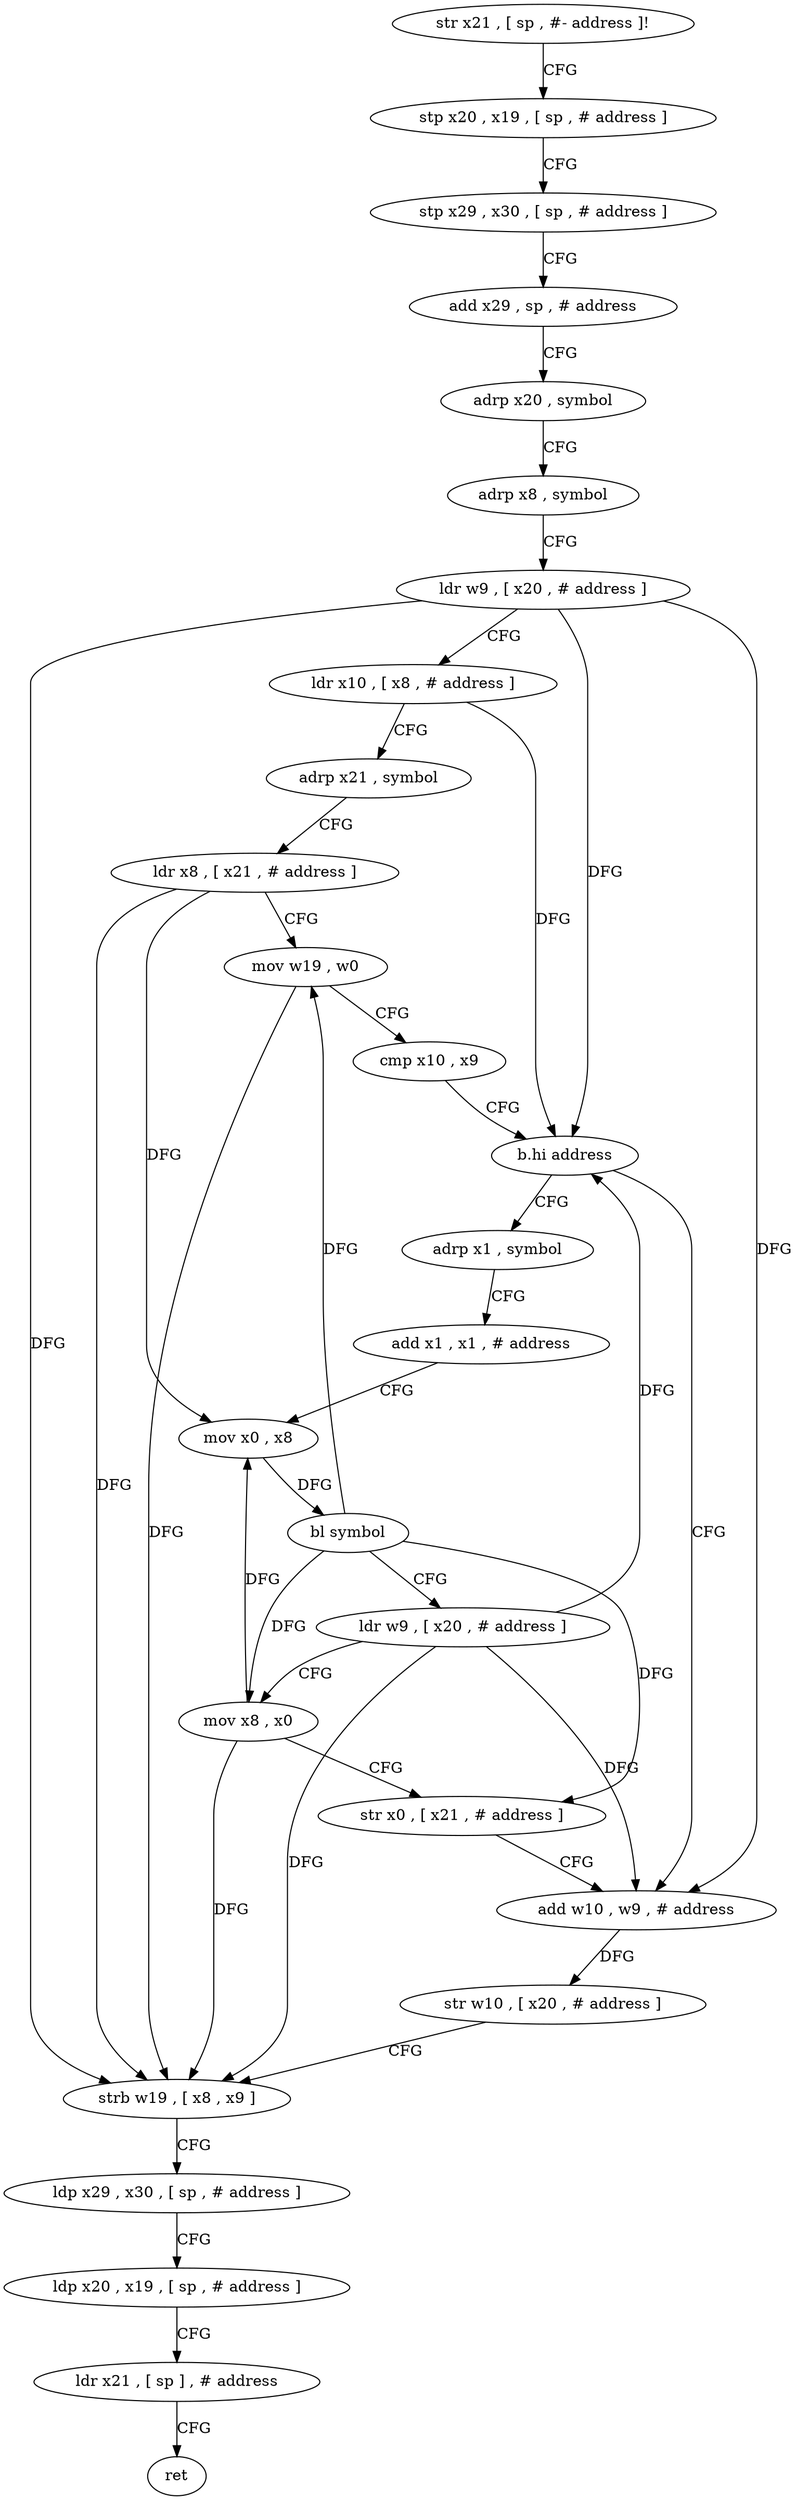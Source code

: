 digraph "func" {
"4213972" [label = "str x21 , [ sp , #- address ]!" ]
"4213976" [label = "stp x20 , x19 , [ sp , # address ]" ]
"4213980" [label = "stp x29 , x30 , [ sp , # address ]" ]
"4213984" [label = "add x29 , sp , # address" ]
"4213988" [label = "adrp x20 , symbol" ]
"4213992" [label = "adrp x8 , symbol" ]
"4213996" [label = "ldr w9 , [ x20 , # address ]" ]
"4214000" [label = "ldr x10 , [ x8 , # address ]" ]
"4214004" [label = "adrp x21 , symbol" ]
"4214008" [label = "ldr x8 , [ x21 , # address ]" ]
"4214012" [label = "mov w19 , w0" ]
"4214016" [label = "cmp x10 , x9" ]
"4214020" [label = "b.hi address" ]
"4214052" [label = "add w10 , w9 , # address" ]
"4214024" [label = "adrp x1 , symbol" ]
"4214056" [label = "str w10 , [ x20 , # address ]" ]
"4214060" [label = "strb w19 , [ x8 , x9 ]" ]
"4214064" [label = "ldp x29 , x30 , [ sp , # address ]" ]
"4214068" [label = "ldp x20 , x19 , [ sp , # address ]" ]
"4214072" [label = "ldr x21 , [ sp ] , # address" ]
"4214076" [label = "ret" ]
"4214028" [label = "add x1 , x1 , # address" ]
"4214032" [label = "mov x0 , x8" ]
"4214036" [label = "bl symbol" ]
"4214040" [label = "ldr w9 , [ x20 , # address ]" ]
"4214044" [label = "mov x8 , x0" ]
"4214048" [label = "str x0 , [ x21 , # address ]" ]
"4213972" -> "4213976" [ label = "CFG" ]
"4213976" -> "4213980" [ label = "CFG" ]
"4213980" -> "4213984" [ label = "CFG" ]
"4213984" -> "4213988" [ label = "CFG" ]
"4213988" -> "4213992" [ label = "CFG" ]
"4213992" -> "4213996" [ label = "CFG" ]
"4213996" -> "4214000" [ label = "CFG" ]
"4213996" -> "4214020" [ label = "DFG" ]
"4213996" -> "4214052" [ label = "DFG" ]
"4213996" -> "4214060" [ label = "DFG" ]
"4214000" -> "4214004" [ label = "CFG" ]
"4214000" -> "4214020" [ label = "DFG" ]
"4214004" -> "4214008" [ label = "CFG" ]
"4214008" -> "4214012" [ label = "CFG" ]
"4214008" -> "4214060" [ label = "DFG" ]
"4214008" -> "4214032" [ label = "DFG" ]
"4214012" -> "4214016" [ label = "CFG" ]
"4214012" -> "4214060" [ label = "DFG" ]
"4214016" -> "4214020" [ label = "CFG" ]
"4214020" -> "4214052" [ label = "CFG" ]
"4214020" -> "4214024" [ label = "CFG" ]
"4214052" -> "4214056" [ label = "DFG" ]
"4214024" -> "4214028" [ label = "CFG" ]
"4214056" -> "4214060" [ label = "CFG" ]
"4214060" -> "4214064" [ label = "CFG" ]
"4214064" -> "4214068" [ label = "CFG" ]
"4214068" -> "4214072" [ label = "CFG" ]
"4214072" -> "4214076" [ label = "CFG" ]
"4214028" -> "4214032" [ label = "CFG" ]
"4214032" -> "4214036" [ label = "DFG" ]
"4214036" -> "4214040" [ label = "CFG" ]
"4214036" -> "4214012" [ label = "DFG" ]
"4214036" -> "4214044" [ label = "DFG" ]
"4214036" -> "4214048" [ label = "DFG" ]
"4214040" -> "4214044" [ label = "CFG" ]
"4214040" -> "4214020" [ label = "DFG" ]
"4214040" -> "4214052" [ label = "DFG" ]
"4214040" -> "4214060" [ label = "DFG" ]
"4214044" -> "4214048" [ label = "CFG" ]
"4214044" -> "4214032" [ label = "DFG" ]
"4214044" -> "4214060" [ label = "DFG" ]
"4214048" -> "4214052" [ label = "CFG" ]
}
